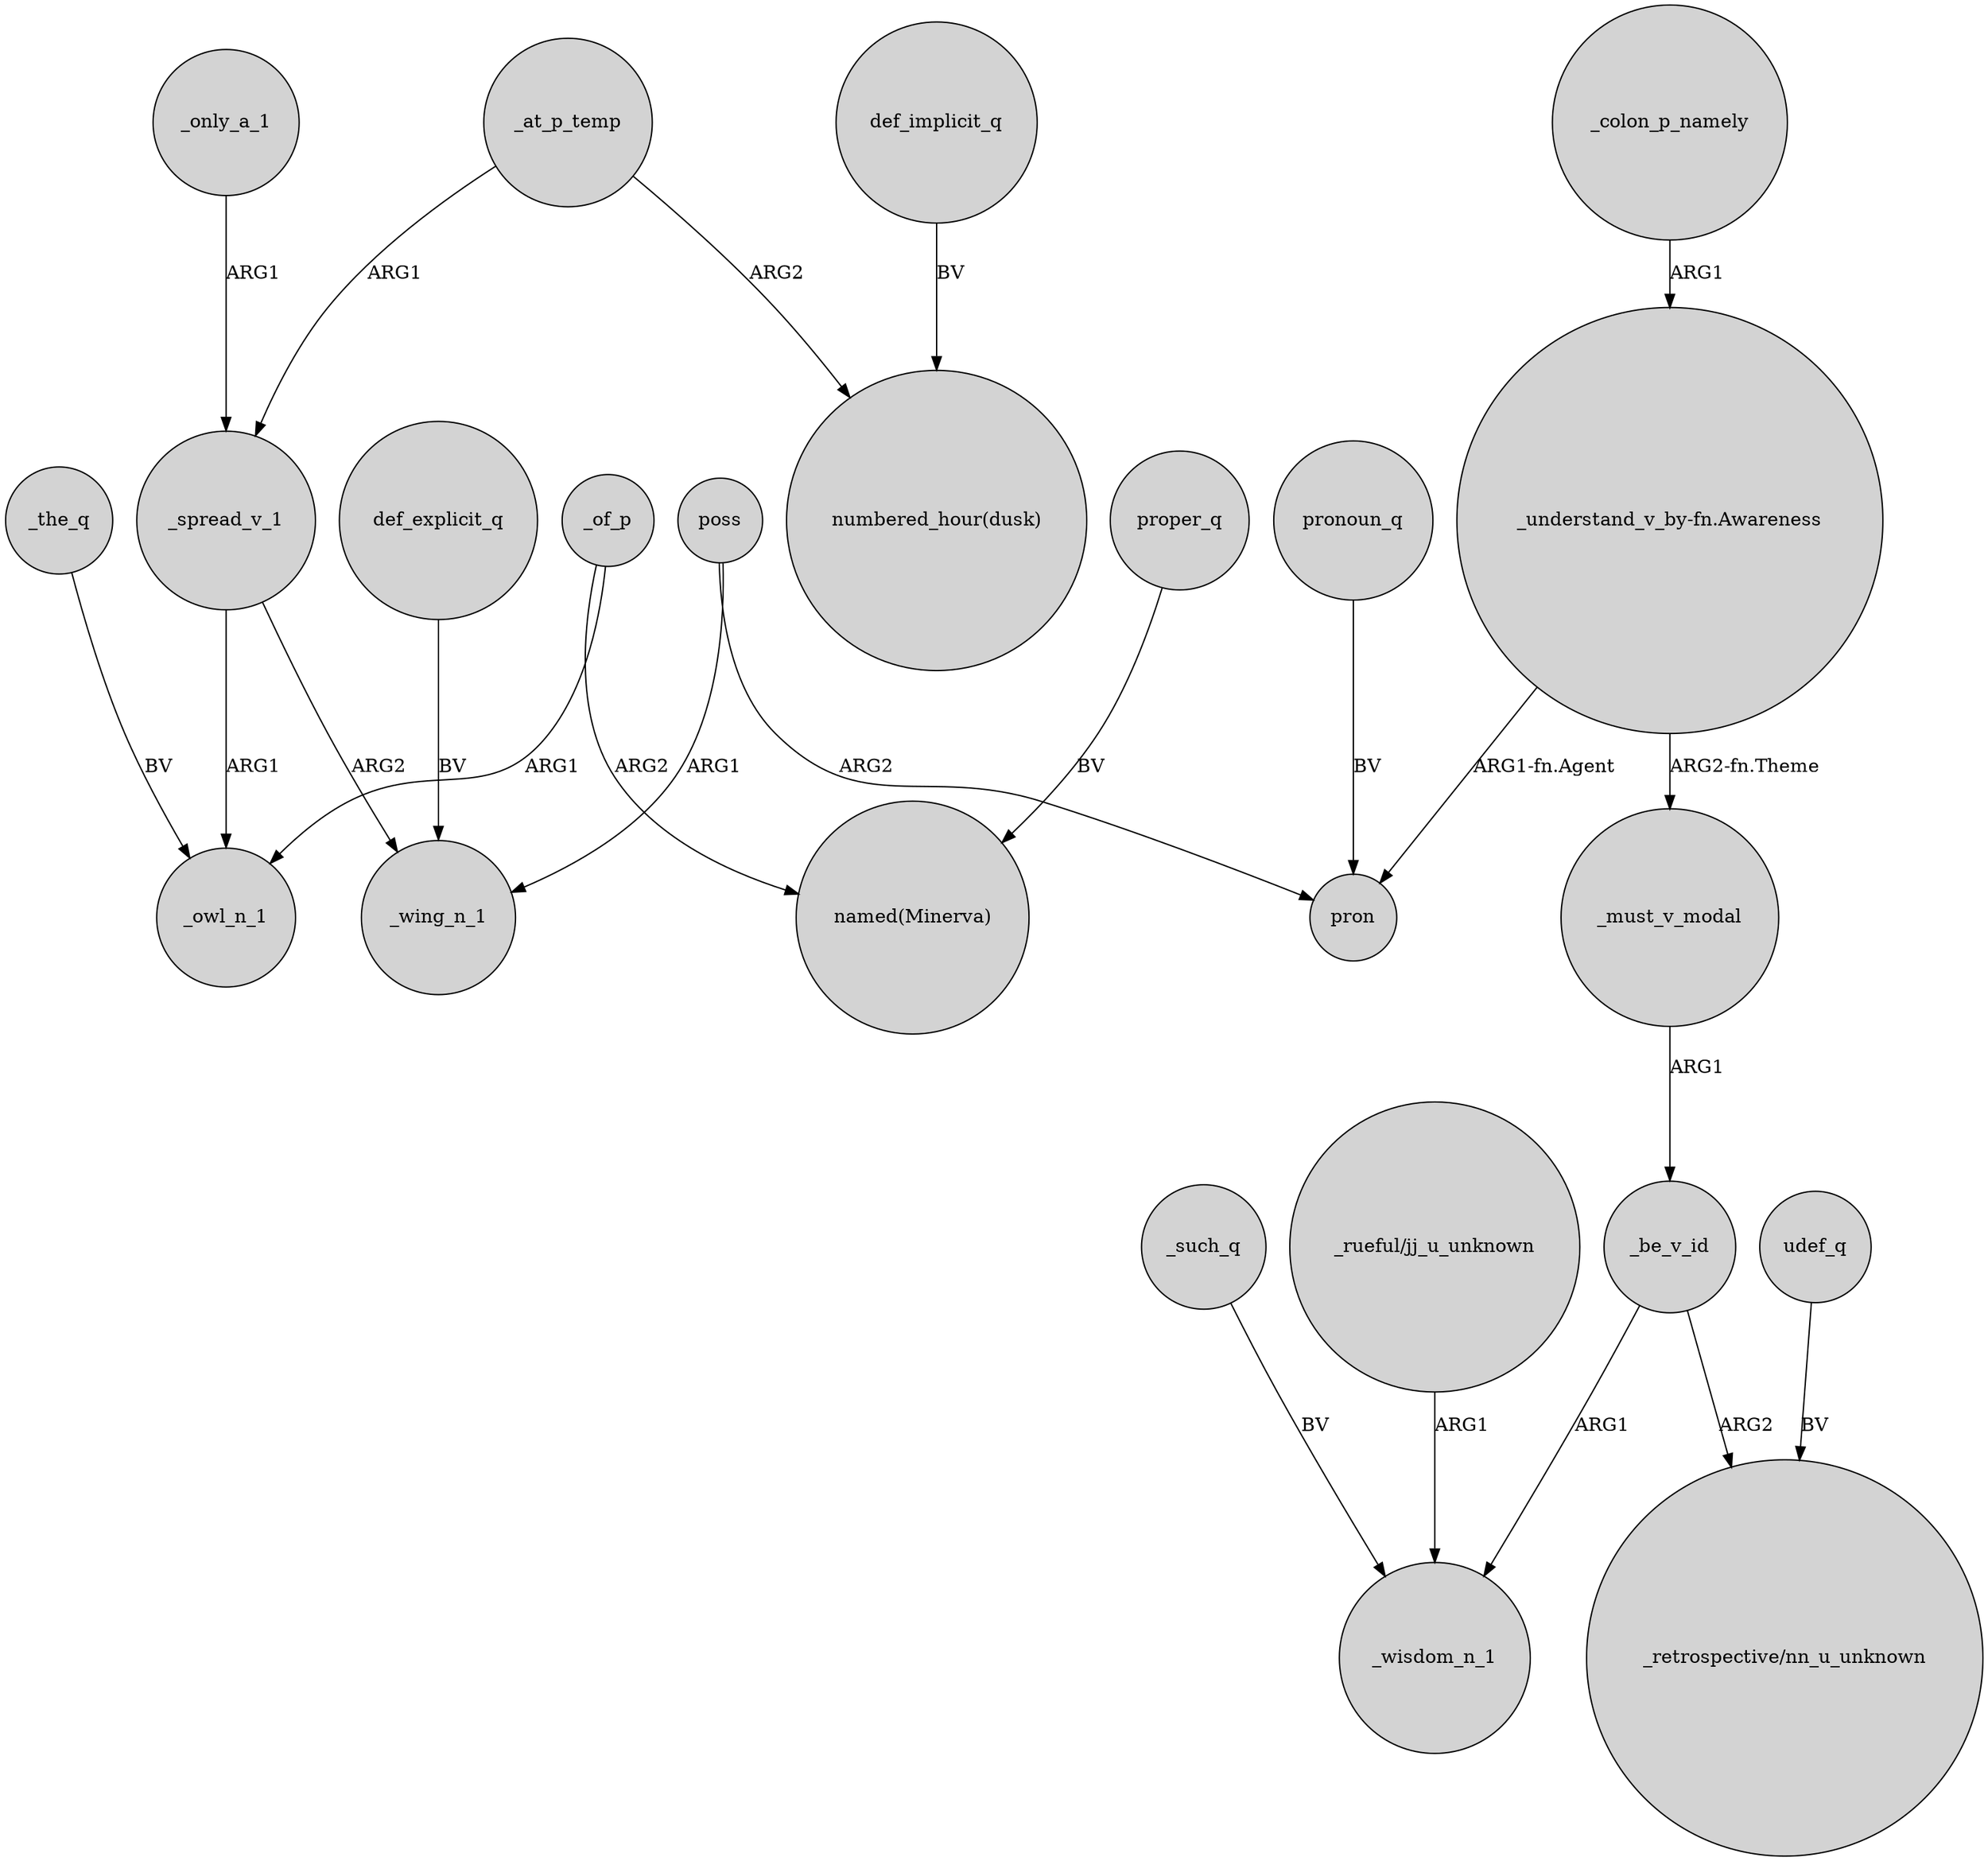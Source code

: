 digraph {
	node [shape=circle style=filled]
	_of_p -> _owl_n_1 [label=ARG1]
	_at_p_temp -> "numbered_hour(dusk)" [label=ARG2]
	def_explicit_q -> _wing_n_1 [label=BV]
	poss -> pron [label=ARG2]
	"_understand_v_by-fn.Awareness" -> pron [label="ARG1-fn.Agent"]
	_must_v_modal -> _be_v_id [label=ARG1]
	_be_v_id -> _wisdom_n_1 [label=ARG1]
	_only_a_1 -> _spread_v_1 [label=ARG1]
	_spread_v_1 -> _owl_n_1 [label=ARG1]
	_at_p_temp -> _spread_v_1 [label=ARG1]
	pronoun_q -> pron [label=BV]
	_such_q -> _wisdom_n_1 [label=BV]
	proper_q -> "named(Minerva)" [label=BV]
	poss -> _wing_n_1 [label=ARG1]
	_colon_p_namely -> "_understand_v_by-fn.Awareness" [label=ARG1]
	_spread_v_1 -> _wing_n_1 [label=ARG2]
	"_rueful/jj_u_unknown" -> _wisdom_n_1 [label=ARG1]
	udef_q -> "_retrospective/nn_u_unknown" [label=BV]
	def_implicit_q -> "numbered_hour(dusk)" [label=BV]
	_be_v_id -> "_retrospective/nn_u_unknown" [label=ARG2]
	_of_p -> "named(Minerva)" [label=ARG2]
	_the_q -> _owl_n_1 [label=BV]
	"_understand_v_by-fn.Awareness" -> _must_v_modal [label="ARG2-fn.Theme"]
}
